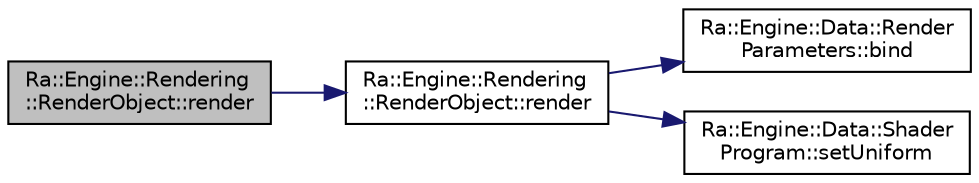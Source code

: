 digraph "Ra::Engine::Rendering::RenderObject::render"
{
 // INTERACTIVE_SVG=YES
 // LATEX_PDF_SIZE
  edge [fontname="Helvetica",fontsize="10",labelfontname="Helvetica",labelfontsize="10"];
  node [fontname="Helvetica",fontsize="10",shape=record];
  rankdir="LR";
  Node1 [label="Ra::Engine::Rendering\l::RenderObject::render",height=0.2,width=0.4,color="black", fillcolor="grey75", style="filled", fontcolor="black",tooltip=" "];
  Node1 -> Node2 [color="midnightblue",fontsize="10",style="solid",fontname="Helvetica"];
  Node2 [label="Ra::Engine::Rendering\l::RenderObject::render",height=0.2,width=0.4,color="black", fillcolor="white", style="filled",URL="$classRa_1_1Engine_1_1Rendering_1_1RenderObject.html#a676f4e9e17938dca3b6740c43cd3a964",tooltip=" "];
  Node2 -> Node3 [color="midnightblue",fontsize="10",style="solid",fontname="Helvetica"];
  Node3 [label="Ra::Engine::Data::Render\lParameters::bind",height=0.2,width=0.4,color="black", fillcolor="white", style="filled",URL="$classRa_1_1Engine_1_1Data_1_1RenderParameters.html#a6a3e5cfdb4ee0618fcdfd72eaac72c98",tooltip=" "];
  Node2 -> Node4 [color="midnightblue",fontsize="10",style="solid",fontname="Helvetica"];
  Node4 [label="Ra::Engine::Data::Shader\lProgram::setUniform",height=0.2,width=0.4,color="black", fillcolor="white", style="filled",URL="$classRa_1_1Engine_1_1Data_1_1ShaderProgram.html#a02b209f3800adee9a6b039dc8c8d5f62",tooltip="Uniform setters."];
}

